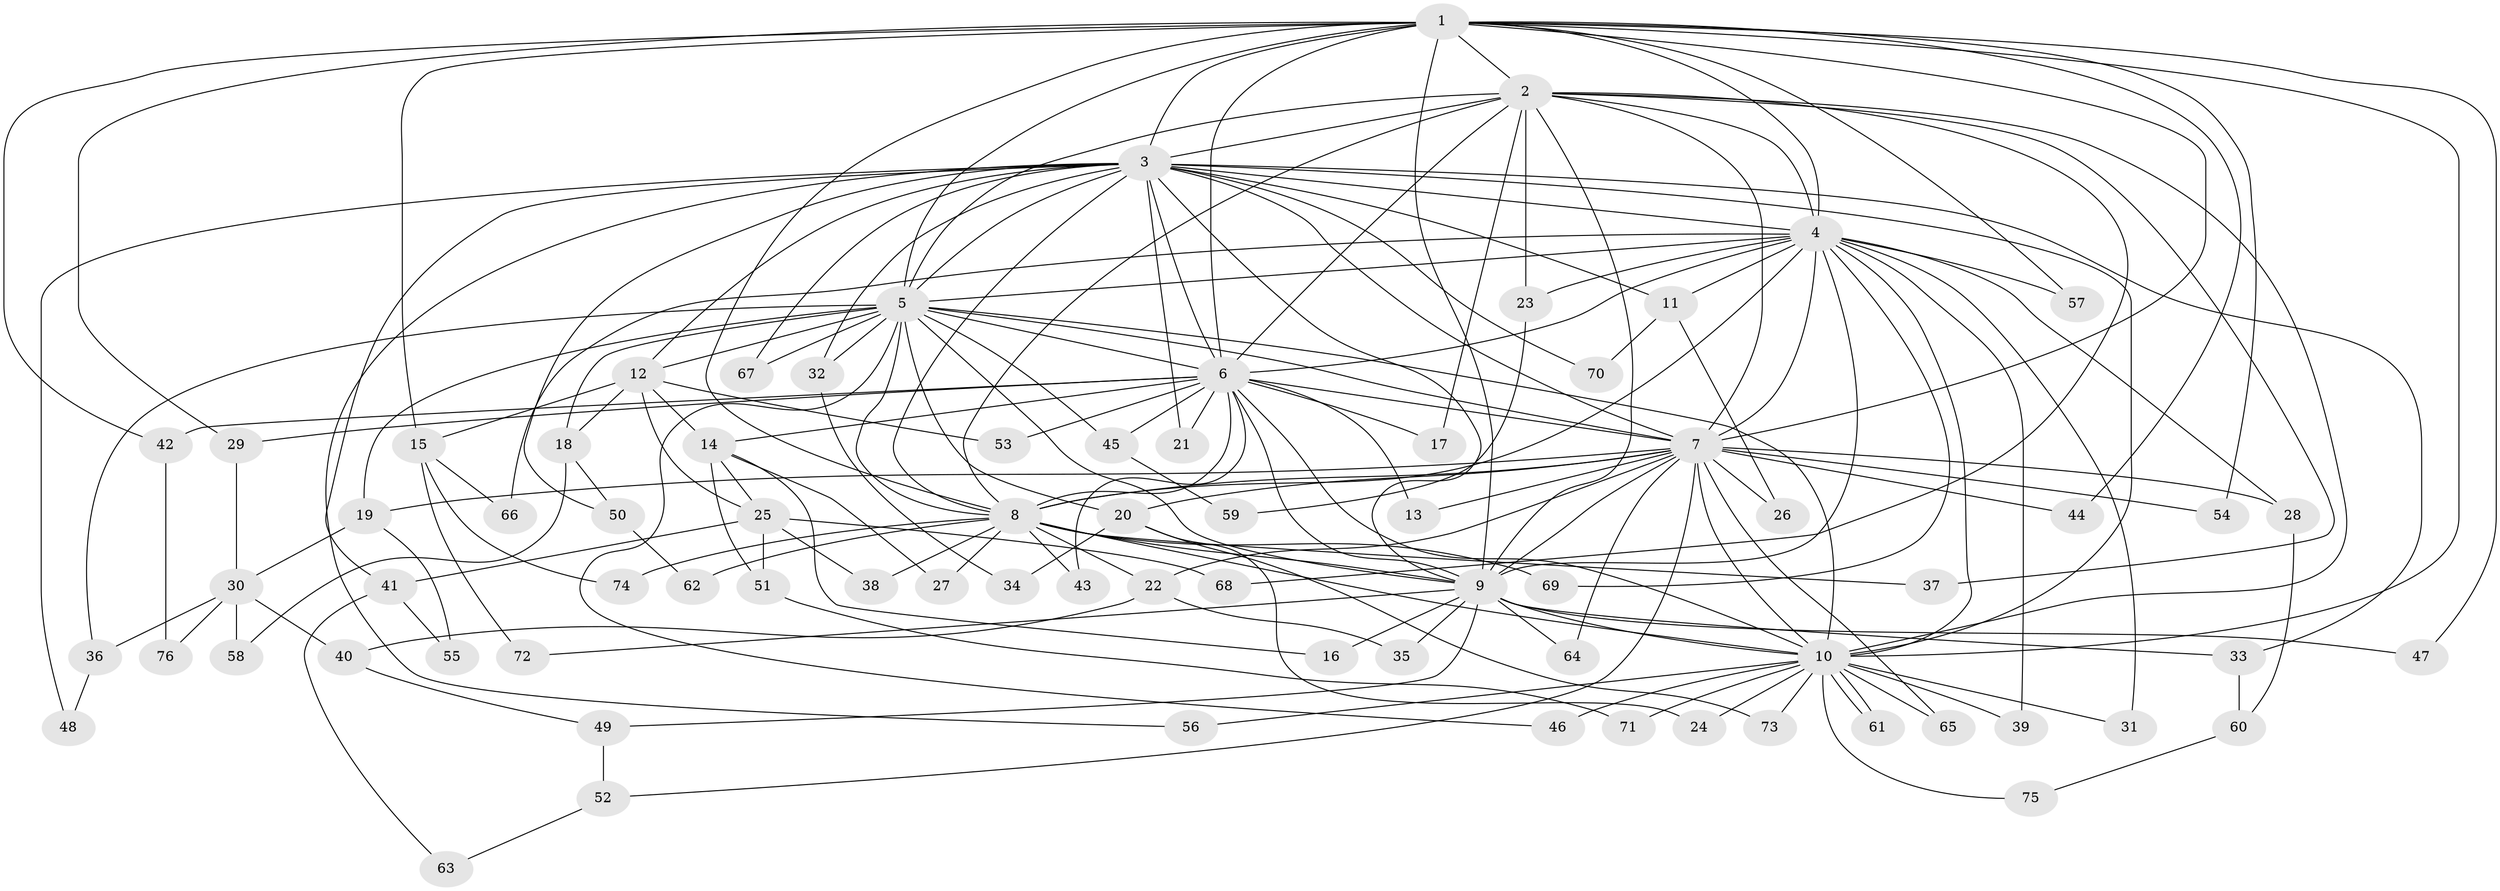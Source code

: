 // Generated by graph-tools (version 1.1) at 2025/49/03/09/25 03:49:41]
// undirected, 76 vertices, 177 edges
graph export_dot {
graph [start="1"]
  node [color=gray90,style=filled];
  1;
  2;
  3;
  4;
  5;
  6;
  7;
  8;
  9;
  10;
  11;
  12;
  13;
  14;
  15;
  16;
  17;
  18;
  19;
  20;
  21;
  22;
  23;
  24;
  25;
  26;
  27;
  28;
  29;
  30;
  31;
  32;
  33;
  34;
  35;
  36;
  37;
  38;
  39;
  40;
  41;
  42;
  43;
  44;
  45;
  46;
  47;
  48;
  49;
  50;
  51;
  52;
  53;
  54;
  55;
  56;
  57;
  58;
  59;
  60;
  61;
  62;
  63;
  64;
  65;
  66;
  67;
  68;
  69;
  70;
  71;
  72;
  73;
  74;
  75;
  76;
  1 -- 2;
  1 -- 3;
  1 -- 4;
  1 -- 5;
  1 -- 6;
  1 -- 7;
  1 -- 8;
  1 -- 9;
  1 -- 10;
  1 -- 15;
  1 -- 29;
  1 -- 42;
  1 -- 44;
  1 -- 47;
  1 -- 54;
  1 -- 57;
  2 -- 3;
  2 -- 4;
  2 -- 5;
  2 -- 6;
  2 -- 7;
  2 -- 8;
  2 -- 9;
  2 -- 10;
  2 -- 17;
  2 -- 23;
  2 -- 37;
  2 -- 68;
  3 -- 4;
  3 -- 5;
  3 -- 6;
  3 -- 7;
  3 -- 8;
  3 -- 9;
  3 -- 10;
  3 -- 11;
  3 -- 12;
  3 -- 21;
  3 -- 32;
  3 -- 33;
  3 -- 41;
  3 -- 48;
  3 -- 50;
  3 -- 56;
  3 -- 67;
  3 -- 70;
  4 -- 5;
  4 -- 6;
  4 -- 7;
  4 -- 8;
  4 -- 9;
  4 -- 10;
  4 -- 11;
  4 -- 23;
  4 -- 28;
  4 -- 31;
  4 -- 39;
  4 -- 57;
  4 -- 66;
  4 -- 69;
  5 -- 6;
  5 -- 7;
  5 -- 8;
  5 -- 9;
  5 -- 10;
  5 -- 12;
  5 -- 18;
  5 -- 19;
  5 -- 20;
  5 -- 32;
  5 -- 36;
  5 -- 45;
  5 -- 46;
  5 -- 67;
  6 -- 7;
  6 -- 8;
  6 -- 9;
  6 -- 10;
  6 -- 13;
  6 -- 14;
  6 -- 17;
  6 -- 21;
  6 -- 29;
  6 -- 42;
  6 -- 43;
  6 -- 45;
  6 -- 53;
  7 -- 8;
  7 -- 9;
  7 -- 10;
  7 -- 13;
  7 -- 19;
  7 -- 20;
  7 -- 22;
  7 -- 26;
  7 -- 28;
  7 -- 44;
  7 -- 52;
  7 -- 54;
  7 -- 64;
  7 -- 65;
  8 -- 9;
  8 -- 10;
  8 -- 22;
  8 -- 27;
  8 -- 37;
  8 -- 38;
  8 -- 43;
  8 -- 62;
  8 -- 69;
  8 -- 74;
  9 -- 10;
  9 -- 16;
  9 -- 33;
  9 -- 35;
  9 -- 47;
  9 -- 49;
  9 -- 64;
  9 -- 72;
  10 -- 24;
  10 -- 31;
  10 -- 39;
  10 -- 46;
  10 -- 56;
  10 -- 61;
  10 -- 61;
  10 -- 65;
  10 -- 71;
  10 -- 73;
  10 -- 75;
  11 -- 26;
  11 -- 70;
  12 -- 14;
  12 -- 15;
  12 -- 18;
  12 -- 25;
  12 -- 53;
  14 -- 16;
  14 -- 25;
  14 -- 27;
  14 -- 51;
  15 -- 66;
  15 -- 72;
  15 -- 74;
  18 -- 50;
  18 -- 58;
  19 -- 30;
  19 -- 55;
  20 -- 24;
  20 -- 34;
  20 -- 73;
  22 -- 35;
  22 -- 40;
  23 -- 59;
  25 -- 38;
  25 -- 41;
  25 -- 51;
  25 -- 68;
  28 -- 60;
  29 -- 30;
  30 -- 36;
  30 -- 40;
  30 -- 58;
  30 -- 76;
  32 -- 34;
  33 -- 60;
  36 -- 48;
  40 -- 49;
  41 -- 55;
  41 -- 63;
  42 -- 76;
  45 -- 59;
  49 -- 52;
  50 -- 62;
  51 -- 71;
  52 -- 63;
  60 -- 75;
}
